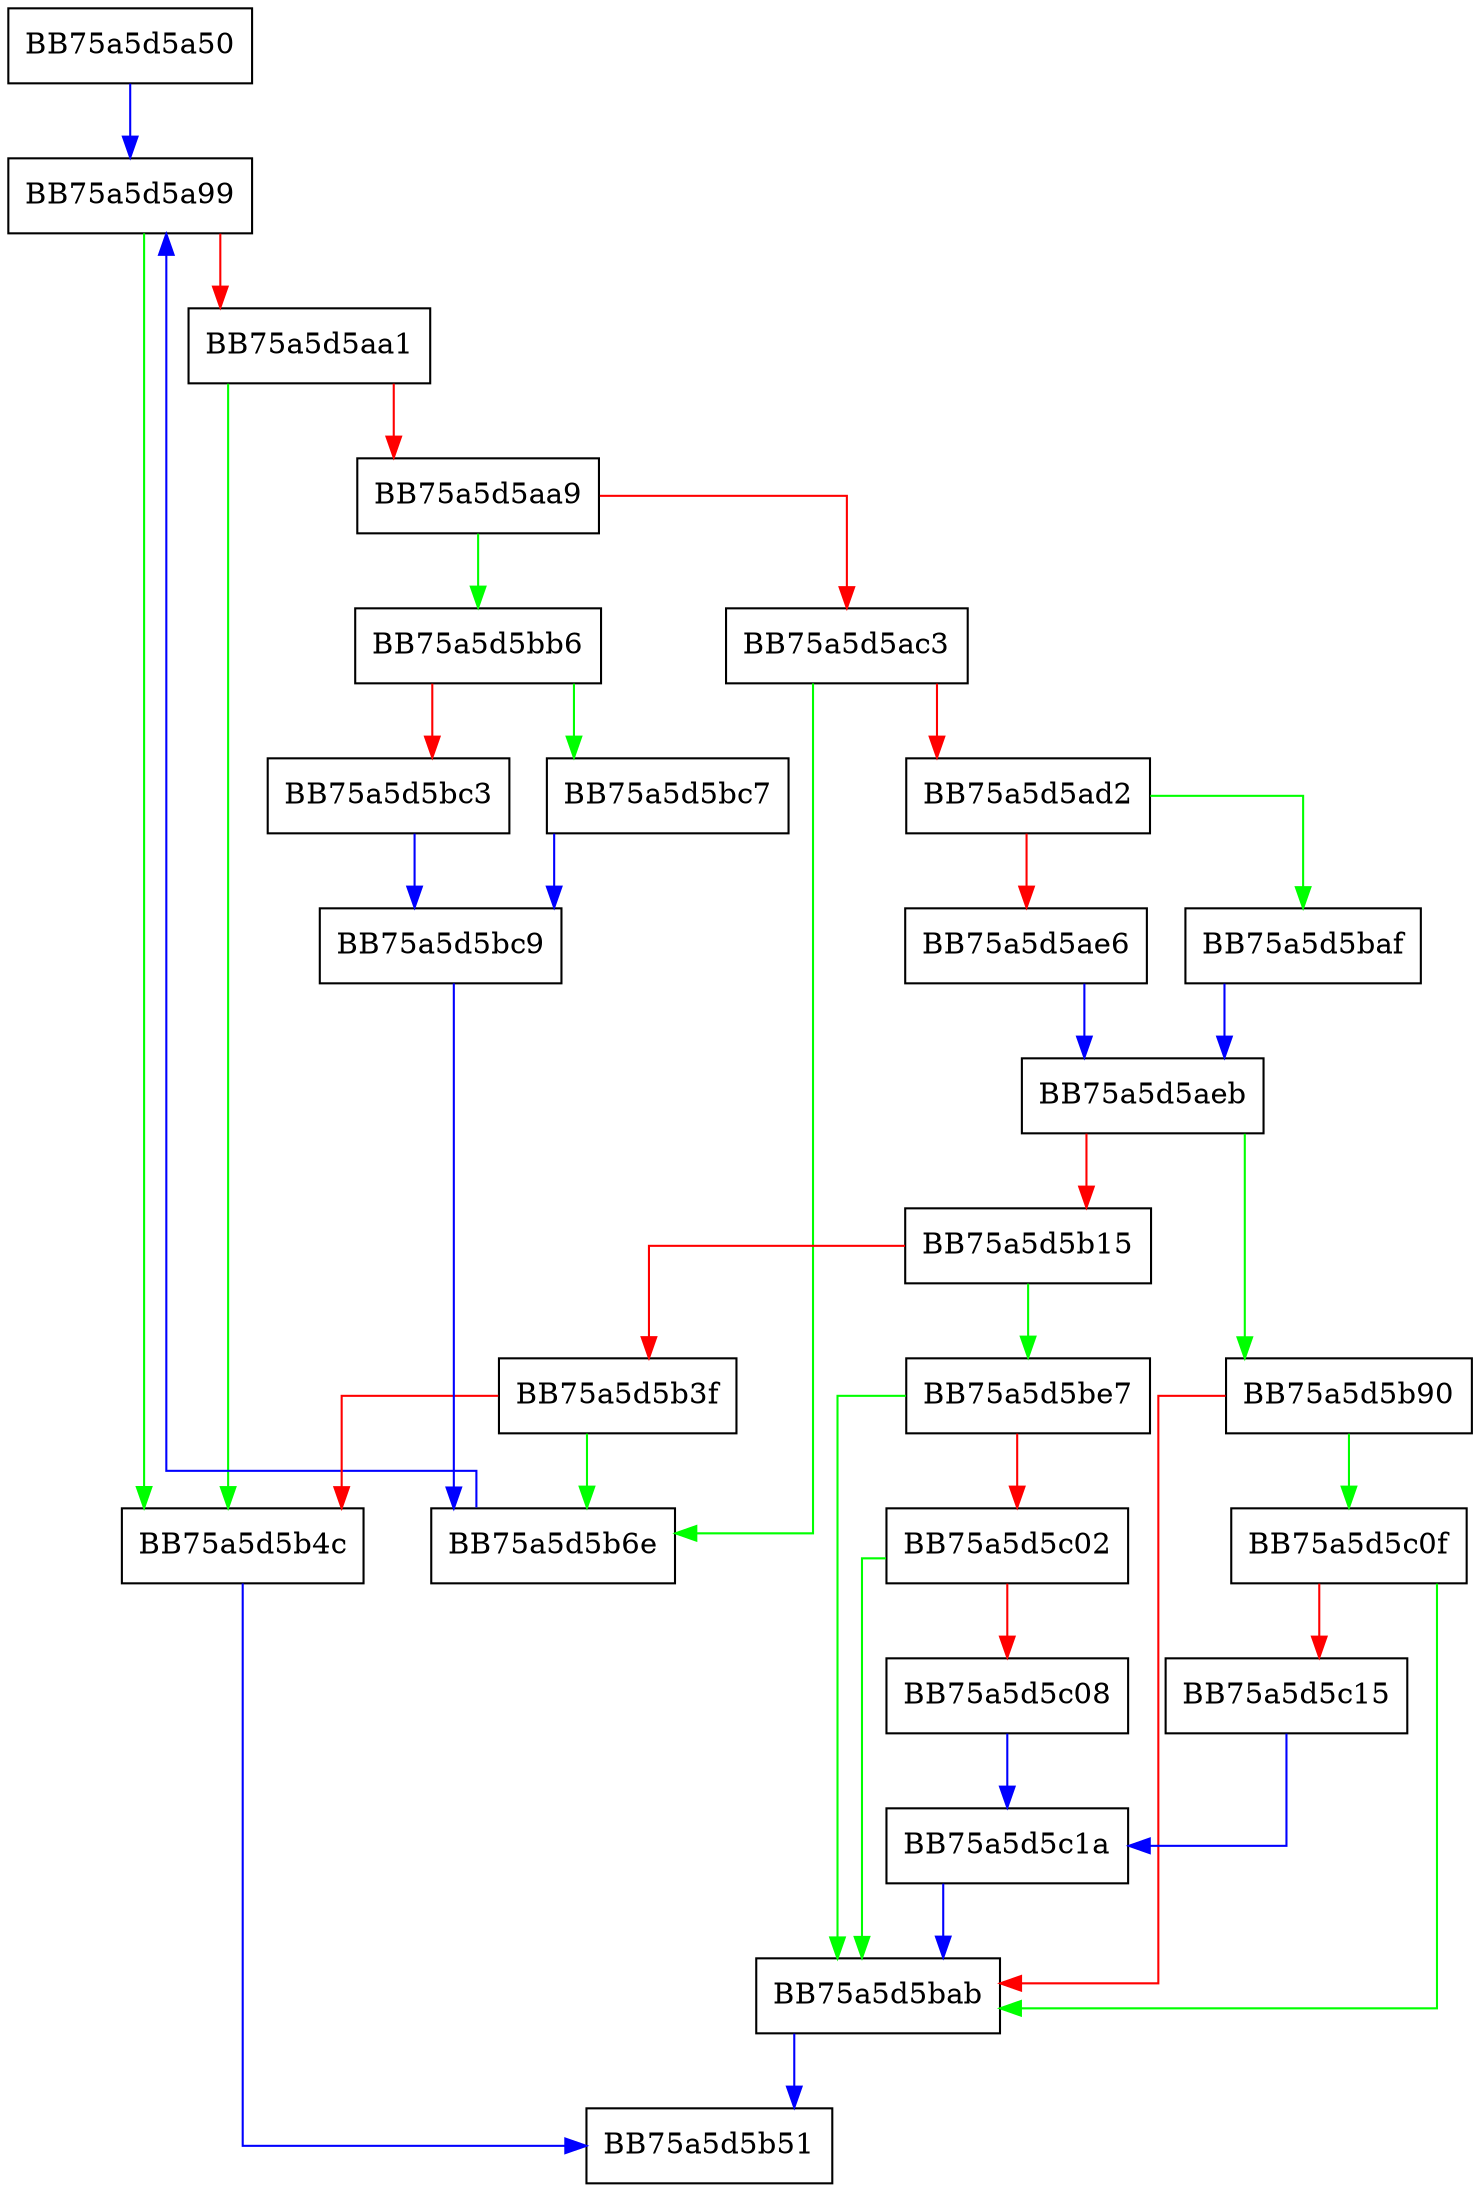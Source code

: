 digraph ReadFromAllocatedRanges {
  node [shape="box"];
  graph [splines=ortho];
  BB75a5d5a50 -> BB75a5d5a99 [color="blue"];
  BB75a5d5a99 -> BB75a5d5b4c [color="green"];
  BB75a5d5a99 -> BB75a5d5aa1 [color="red"];
  BB75a5d5aa1 -> BB75a5d5b4c [color="green"];
  BB75a5d5aa1 -> BB75a5d5aa9 [color="red"];
  BB75a5d5aa9 -> BB75a5d5bb6 [color="green"];
  BB75a5d5aa9 -> BB75a5d5ac3 [color="red"];
  BB75a5d5ac3 -> BB75a5d5b6e [color="green"];
  BB75a5d5ac3 -> BB75a5d5ad2 [color="red"];
  BB75a5d5ad2 -> BB75a5d5baf [color="green"];
  BB75a5d5ad2 -> BB75a5d5ae6 [color="red"];
  BB75a5d5ae6 -> BB75a5d5aeb [color="blue"];
  BB75a5d5aeb -> BB75a5d5b90 [color="green"];
  BB75a5d5aeb -> BB75a5d5b15 [color="red"];
  BB75a5d5b15 -> BB75a5d5be7 [color="green"];
  BB75a5d5b15 -> BB75a5d5b3f [color="red"];
  BB75a5d5b3f -> BB75a5d5b6e [color="green"];
  BB75a5d5b3f -> BB75a5d5b4c [color="red"];
  BB75a5d5b4c -> BB75a5d5b51 [color="blue"];
  BB75a5d5b6e -> BB75a5d5a99 [color="blue"];
  BB75a5d5b90 -> BB75a5d5c0f [color="green"];
  BB75a5d5b90 -> BB75a5d5bab [color="red"];
  BB75a5d5bab -> BB75a5d5b51 [color="blue"];
  BB75a5d5baf -> BB75a5d5aeb [color="blue"];
  BB75a5d5bb6 -> BB75a5d5bc7 [color="green"];
  BB75a5d5bb6 -> BB75a5d5bc3 [color="red"];
  BB75a5d5bc3 -> BB75a5d5bc9 [color="blue"];
  BB75a5d5bc7 -> BB75a5d5bc9 [color="blue"];
  BB75a5d5bc9 -> BB75a5d5b6e [color="blue"];
  BB75a5d5be7 -> BB75a5d5bab [color="green"];
  BB75a5d5be7 -> BB75a5d5c02 [color="red"];
  BB75a5d5c02 -> BB75a5d5bab [color="green"];
  BB75a5d5c02 -> BB75a5d5c08 [color="red"];
  BB75a5d5c08 -> BB75a5d5c1a [color="blue"];
  BB75a5d5c0f -> BB75a5d5bab [color="green"];
  BB75a5d5c0f -> BB75a5d5c15 [color="red"];
  BB75a5d5c15 -> BB75a5d5c1a [color="blue"];
  BB75a5d5c1a -> BB75a5d5bab [color="blue"];
}